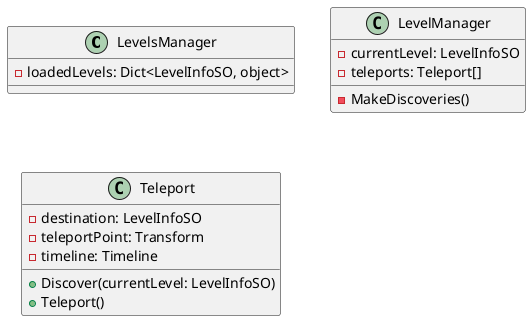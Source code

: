 @startuml

class LevelsManager {
 - loadedLevels: Dict<LevelInfoSO, object>
}

class LevelManager {
 - currentLevel: LevelInfoSO
 - teleports: Teleport[]
 
 - MakeDiscoveries()
}

class Teleport {
 - destination: LevelInfoSO
 - teleportPoint: Transform
 - timeline: Timeline

 + Discover(currentLevel: LevelInfoSO)
 + Teleport()
}

@enduml